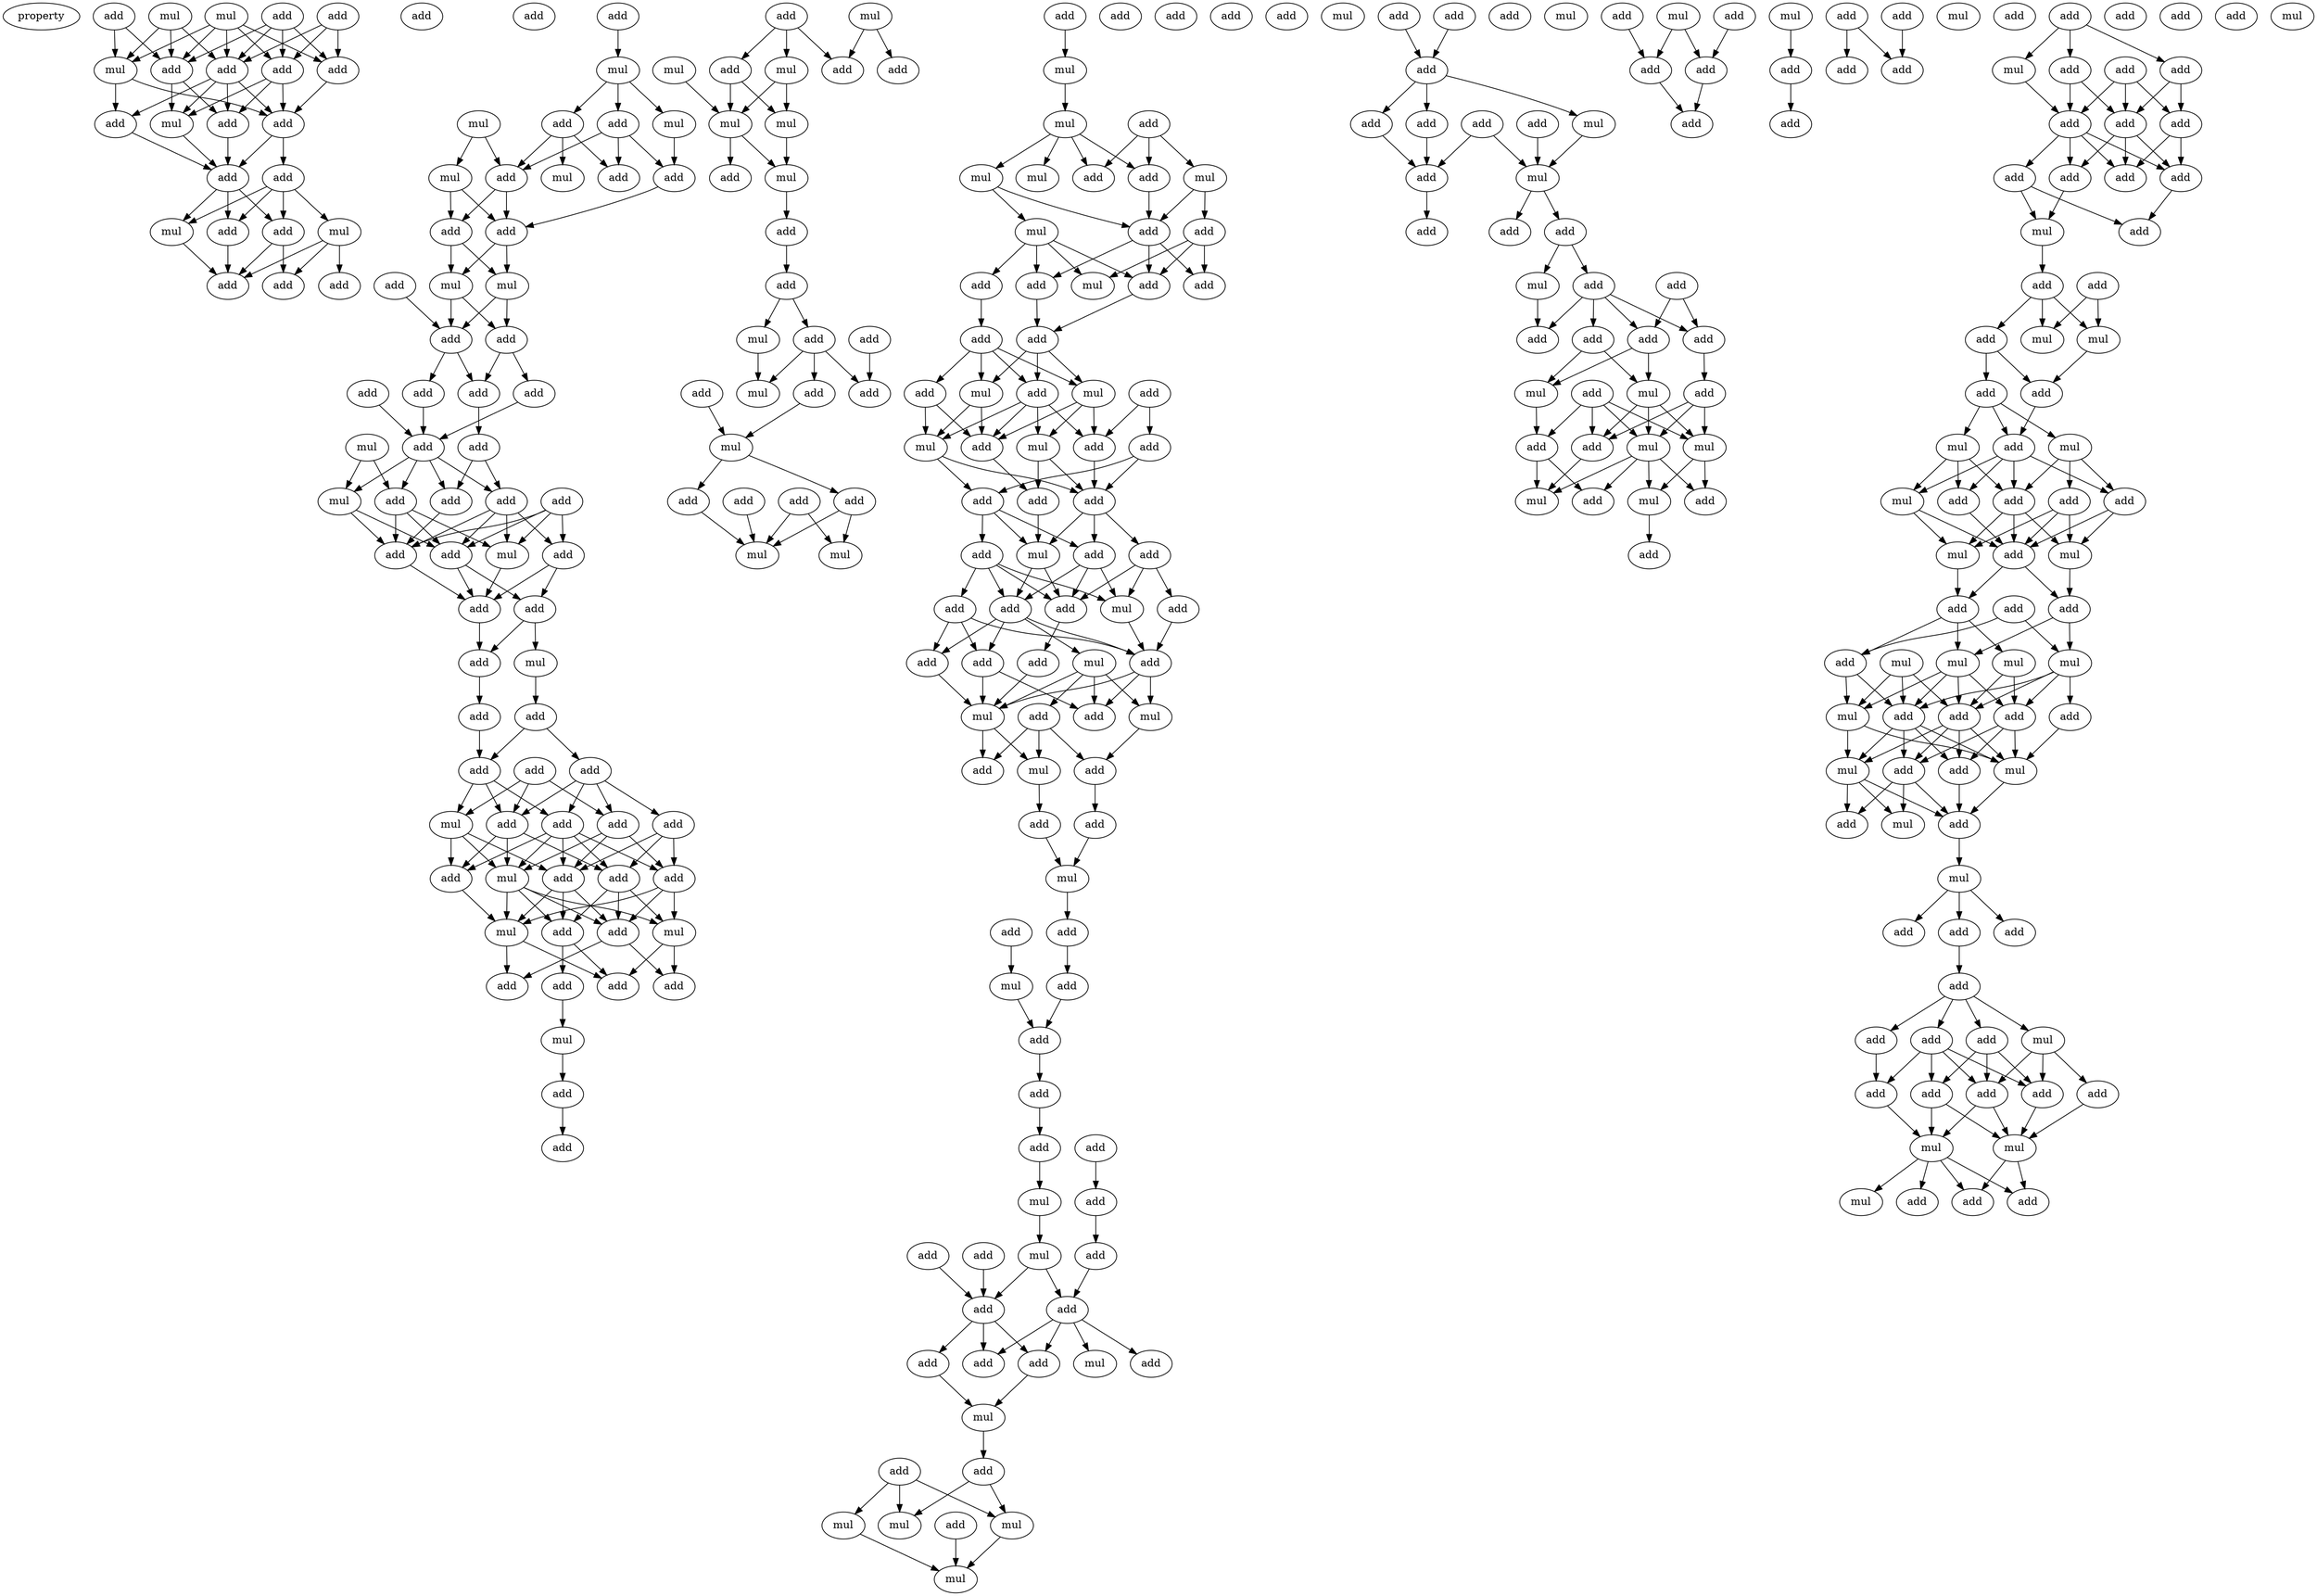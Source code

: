 digraph {
    node [fontcolor=black]
    property [mul=2,lf=1.7]
    0 [ label = add ];
    1 [ label = add ];
    2 [ label = add ];
    3 [ label = mul ];
    4 [ label = mul ];
    5 [ label = add ];
    6 [ label = add ];
    7 [ label = mul ];
    8 [ label = add ];
    9 [ label = add ];
    10 [ label = add ];
    11 [ label = mul ];
    12 [ label = add ];
    13 [ label = add ];
    14 [ label = add ];
    15 [ label = add ];
    16 [ label = add ];
    17 [ label = mul ];
    18 [ label = mul ];
    19 [ label = add ];
    20 [ label = add ];
    21 [ label = add ];
    22 [ label = add ];
    23 [ label = add ];
    24 [ label = add ];
    25 [ label = add ];
    26 [ label = mul ];
    27 [ label = add ];
    28 [ label = mul ];
    29 [ label = add ];
    30 [ label = mul ];
    31 [ label = add ];
    32 [ label = add ];
    33 [ label = mul ];
    34 [ label = mul ];
    35 [ label = add ];
    36 [ label = add ];
    37 [ label = add ];
    38 [ label = add ];
    39 [ label = mul ];
    40 [ label = mul ];
    41 [ label = add ];
    42 [ label = add ];
    43 [ label = add ];
    44 [ label = add ];
    45 [ label = add ];
    46 [ label = add ];
    47 [ label = add ];
    48 [ label = mul ];
    49 [ label = add ];
    50 [ label = add ];
    51 [ label = add ];
    52 [ label = add ];
    53 [ label = add ];
    54 [ label = mul ];
    55 [ label = add ];
    56 [ label = mul ];
    57 [ label = add ];
    58 [ label = add ];
    59 [ label = add ];
    60 [ label = add ];
    61 [ label = add ];
    62 [ label = mul ];
    63 [ label = add ];
    64 [ label = add ];
    65 [ label = add ];
    66 [ label = add ];
    67 [ label = add ];
    68 [ label = add ];
    69 [ label = add ];
    70 [ label = add ];
    71 [ label = mul ];
    72 [ label = add ];
    73 [ label = mul ];
    74 [ label = add ];
    75 [ label = add ];
    76 [ label = add ];
    77 [ label = add ];
    78 [ label = add ];
    79 [ label = mul ];
    80 [ label = add ];
    81 [ label = mul ];
    82 [ label = add ];
    83 [ label = add ];
    84 [ label = add ];
    85 [ label = add ];
    86 [ label = mul ];
    87 [ label = add ];
    88 [ label = add ];
    89 [ label = mul ];
    90 [ label = add ];
    91 [ label = add ];
    92 [ label = add ];
    93 [ label = mul ];
    94 [ label = mul ];
    95 [ label = add ];
    96 [ label = mul ];
    97 [ label = mul ];
    98 [ label = add ];
    99 [ label = mul ];
    100 [ label = add ];
    101 [ label = add ];
    102 [ label = add ];
    103 [ label = mul ];
    104 [ label = add ];
    105 [ label = add ];
    106 [ label = add ];
    107 [ label = mul ];
    108 [ label = add ];
    109 [ label = mul ];
    110 [ label = add ];
    111 [ label = add ];
    112 [ label = add ];
    113 [ label = add ];
    114 [ label = mul ];
    115 [ label = add ];
    116 [ label = mul ];
    117 [ label = mul ];
    118 [ label = mul ];
    119 [ label = add ];
    120 [ label = mul ];
    121 [ label = mul ];
    122 [ label = mul ];
    123 [ label = add ];
    124 [ label = add ];
    125 [ label = mul ];
    126 [ label = add ];
    127 [ label = add ];
    128 [ label = add ];
    129 [ label = mul ];
    130 [ label = add ];
    131 [ label = add ];
    132 [ label = add ];
    133 [ label = add ];
    134 [ label = add ];
    135 [ label = mul ];
    136 [ label = add ];
    137 [ label = add ];
    138 [ label = add ];
    139 [ label = mul ];
    140 [ label = add ];
    141 [ label = mul ];
    142 [ label = add ];
    143 [ label = mul ];
    144 [ label = add ];
    145 [ label = add ];
    146 [ label = add ];
    147 [ label = add ];
    148 [ label = add ];
    149 [ label = add ];
    150 [ label = add ];
    151 [ label = mul ];
    152 [ label = mul ];
    153 [ label = add ];
    154 [ label = add ];
    155 [ label = add ];
    156 [ label = add ];
    157 [ label = add ];
    158 [ label = add ];
    159 [ label = mul ];
    160 [ label = add ];
    161 [ label = add ];
    162 [ label = add ];
    163 [ label = mul ];
    164 [ label = mul ];
    165 [ label = add ];
    166 [ label = add ];
    167 [ label = mul ];
    168 [ label = add ];
    169 [ label = add ];
    170 [ label = add ];
    171 [ label = add ];
    172 [ label = mul ];
    173 [ label = add ];
    174 [ label = add ];
    175 [ label = add ];
    176 [ label = add ];
    177 [ label = mul ];
    178 [ label = add ];
    179 [ label = add ];
    180 [ label = add ];
    181 [ label = add ];
    182 [ label = add ];
    183 [ label = add ];
    184 [ label = add ];
    185 [ label = mul ];
    186 [ label = add ];
    187 [ label = add ];
    188 [ label = mul ];
    189 [ label = add ];
    190 [ label = add ];
    191 [ label = add ];
    192 [ label = add ];
    193 [ label = mul ];
    194 [ label = add ];
    195 [ label = add ];
    196 [ label = add ];
    197 [ label = mul ];
    198 [ label = add ];
    199 [ label = add ];
    200 [ label = mul ];
    201 [ label = add ];
    202 [ label = mul ];
    203 [ label = mul ];
    204 [ label = mul ];
    205 [ label = mul ];
    206 [ label = add ];
    207 [ label = add ];
    208 [ label = add ];
    209 [ label = add ];
    210 [ label = add ];
    211 [ label = mul ];
    212 [ label = add ];
    213 [ label = add ];
    214 [ label = mul ];
    215 [ label = add ];
    216 [ label = add ];
    217 [ label = add ];
    218 [ label = add ];
    219 [ label = add ];
    220 [ label = add ];
    221 [ label = add ];
    222 [ label = mul ];
    223 [ label = add ];
    224 [ label = add ];
    225 [ label = add ];
    226 [ label = add ];
    227 [ label = mul ];
    228 [ label = mul ];
    229 [ label = add ];
    230 [ label = add ];
    231 [ label = mul ];
    232 [ label = mul ];
    233 [ label = add ];
    234 [ label = add ];
    235 [ label = add ];
    236 [ label = mul ];
    237 [ label = mul ];
    238 [ label = add ];
    239 [ label = add ];
    240 [ label = mul ];
    241 [ label = add ];
    242 [ label = mul ];
    243 [ label = add ];
    244 [ label = add ];
    245 [ label = add ];
    246 [ label = add ];
    247 [ label = mul ];
    248 [ label = add ];
    249 [ label = add ];
    250 [ label = add ];
    251 [ label = mul ];
    252 [ label = add ];
    253 [ label = add ];
    254 [ label = add ];
    255 [ label = add ];
    256 [ label = add ];
    257 [ label = mul ];
    258 [ label = add ];
    259 [ label = add ];
    260 [ label = add ];
    261 [ label = add ];
    262 [ label = add ];
    263 [ label = add ];
    264 [ label = add ];
    265 [ label = add ];
    266 [ label = add ];
    267 [ label = add ];
    268 [ label = add ];
    269 [ label = add ];
    270 [ label = mul ];
    271 [ label = add ];
    272 [ label = add ];
    273 [ label = add ];
    274 [ label = mul ];
    275 [ label = mul ];
    276 [ label = add ];
    277 [ label = add ];
    278 [ label = add ];
    279 [ label = mul ];
    280 [ label = add ];
    281 [ label = mul ];
    282 [ label = add ];
    283 [ label = mul ];
    284 [ label = add ];
    285 [ label = add ];
    286 [ label = add ];
    287 [ label = add ];
    288 [ label = mul ];
    289 [ label = mul ];
    290 [ label = add ];
    291 [ label = add ];
    292 [ label = add ];
    293 [ label = mul ];
    294 [ label = mul ];
    295 [ label = mul ];
    296 [ label = mul ];
    297 [ label = add ];
    298 [ label = add ];
    299 [ label = add ];
    300 [ label = mul ];
    301 [ label = add ];
    302 [ label = add ];
    303 [ label = mul ];
    304 [ label = add ];
    305 [ label = add ];
    306 [ label = mul ];
    307 [ label = add ];
    308 [ label = mul ];
    309 [ label = add ];
    310 [ label = mul ];
    311 [ label = add ];
    312 [ label = mul ];
    313 [ label = add ];
    314 [ label = add ];
    315 [ label = add ];
    316 [ label = add ];
    317 [ label = mul ];
    318 [ label = add ];
    319 [ label = add ];
    320 [ label = add ];
    321 [ label = add ];
    322 [ label = add ];
    323 [ label = add ];
    324 [ label = add ];
    325 [ label = add ];
    326 [ label = mul ];
    327 [ label = mul ];
    328 [ label = add ];
    329 [ label = add ];
    330 [ label = mul ];
    331 [ label = add ];
    0 -> 5 [ name = 0 ];
    0 -> 6 [ name = 1 ];
    0 -> 8 [ name = 2 ];
    0 -> 9 [ name = 3 ];
    1 -> 5 [ name = 4 ];
    1 -> 6 [ name = 5 ];
    1 -> 9 [ name = 6 ];
    2 -> 7 [ name = 7 ];
    2 -> 8 [ name = 8 ];
    3 -> 5 [ name = 9 ];
    3 -> 6 [ name = 10 ];
    3 -> 7 [ name = 11 ];
    3 -> 8 [ name = 12 ];
    3 -> 9 [ name = 13 ];
    4 -> 7 [ name = 14 ];
    4 -> 8 [ name = 15 ];
    4 -> 9 [ name = 16 ];
    5 -> 10 [ name = 17 ];
    5 -> 11 [ name = 18 ];
    5 -> 12 [ name = 19 ];
    6 -> 12 [ name = 20 ];
    7 -> 12 [ name = 21 ];
    7 -> 13 [ name = 22 ];
    8 -> 10 [ name = 23 ];
    8 -> 11 [ name = 24 ];
    9 -> 10 [ name = 25 ];
    9 -> 11 [ name = 26 ];
    9 -> 12 [ name = 27 ];
    9 -> 13 [ name = 28 ];
    10 -> 16 [ name = 29 ];
    11 -> 16 [ name = 30 ];
    12 -> 15 [ name = 31 ];
    12 -> 16 [ name = 32 ];
    13 -> 16 [ name = 33 ];
    15 -> 17 [ name = 34 ];
    15 -> 18 [ name = 35 ];
    15 -> 19 [ name = 36 ];
    15 -> 20 [ name = 37 ];
    16 -> 18 [ name = 38 ];
    16 -> 19 [ name = 39 ];
    16 -> 20 [ name = 40 ];
    17 -> 22 [ name = 41 ];
    17 -> 23 [ name = 42 ];
    17 -> 24 [ name = 43 ];
    18 -> 22 [ name = 44 ];
    19 -> 22 [ name = 45 ];
    19 -> 23 [ name = 46 ];
    20 -> 22 [ name = 47 ];
    25 -> 26 [ name = 48 ];
    26 -> 27 [ name = 49 ];
    26 -> 29 [ name = 50 ];
    26 -> 30 [ name = 51 ];
    27 -> 31 [ name = 52 ];
    27 -> 32 [ name = 53 ];
    27 -> 35 [ name = 54 ];
    28 -> 31 [ name = 55 ];
    28 -> 33 [ name = 56 ];
    29 -> 31 [ name = 57 ];
    29 -> 32 [ name = 58 ];
    29 -> 34 [ name = 59 ];
    30 -> 35 [ name = 60 ];
    31 -> 36 [ name = 61 ];
    31 -> 37 [ name = 62 ];
    33 -> 36 [ name = 63 ];
    33 -> 37 [ name = 64 ];
    35 -> 37 [ name = 65 ];
    36 -> 39 [ name = 66 ];
    36 -> 40 [ name = 67 ];
    37 -> 39 [ name = 68 ];
    37 -> 40 [ name = 69 ];
    38 -> 41 [ name = 70 ];
    39 -> 41 [ name = 71 ];
    39 -> 42 [ name = 72 ];
    40 -> 41 [ name = 73 ];
    40 -> 42 [ name = 74 ];
    41 -> 43 [ name = 75 ];
    41 -> 44 [ name = 76 ];
    42 -> 44 [ name = 77 ];
    42 -> 46 [ name = 78 ];
    43 -> 49 [ name = 79 ];
    44 -> 47 [ name = 80 ];
    45 -> 49 [ name = 81 ];
    46 -> 49 [ name = 82 ];
    47 -> 51 [ name = 83 ];
    47 -> 53 [ name = 84 ];
    48 -> 50 [ name = 85 ];
    48 -> 54 [ name = 86 ];
    49 -> 50 [ name = 87 ];
    49 -> 51 [ name = 88 ];
    49 -> 53 [ name = 89 ];
    49 -> 54 [ name = 90 ];
    50 -> 55 [ name = 91 ];
    50 -> 56 [ name = 92 ];
    50 -> 58 [ name = 93 ];
    51 -> 55 [ name = 94 ];
    51 -> 56 [ name = 95 ];
    51 -> 57 [ name = 96 ];
    51 -> 58 [ name = 97 ];
    52 -> 55 [ name = 98 ];
    52 -> 56 [ name = 99 ];
    52 -> 57 [ name = 100 ];
    52 -> 58 [ name = 101 ];
    53 -> 55 [ name = 102 ];
    54 -> 55 [ name = 103 ];
    54 -> 58 [ name = 104 ];
    55 -> 59 [ name = 105 ];
    56 -> 59 [ name = 106 ];
    57 -> 59 [ name = 107 ];
    57 -> 60 [ name = 108 ];
    58 -> 59 [ name = 109 ];
    58 -> 60 [ name = 110 ];
    59 -> 61 [ name = 111 ];
    60 -> 61 [ name = 112 ];
    60 -> 62 [ name = 113 ];
    61 -> 63 [ name = 114 ];
    62 -> 64 [ name = 115 ];
    63 -> 65 [ name = 116 ];
    64 -> 65 [ name = 117 ];
    64 -> 66 [ name = 118 ];
    65 -> 69 [ name = 119 ];
    65 -> 71 [ name = 120 ];
    65 -> 72 [ name = 121 ];
    66 -> 68 [ name = 122 ];
    66 -> 69 [ name = 123 ];
    66 -> 70 [ name = 124 ];
    66 -> 72 [ name = 125 ];
    67 -> 68 [ name = 126 ];
    67 -> 69 [ name = 127 ];
    67 -> 71 [ name = 128 ];
    68 -> 73 [ name = 129 ];
    68 -> 75 [ name = 130 ];
    68 -> 77 [ name = 131 ];
    69 -> 73 [ name = 132 ];
    69 -> 74 [ name = 133 ];
    69 -> 76 [ name = 134 ];
    70 -> 75 [ name = 135 ];
    70 -> 76 [ name = 136 ];
    70 -> 77 [ name = 137 ];
    71 -> 73 [ name = 138 ];
    71 -> 74 [ name = 139 ];
    71 -> 75 [ name = 140 ];
    72 -> 73 [ name = 141 ];
    72 -> 74 [ name = 142 ];
    72 -> 75 [ name = 143 ];
    72 -> 76 [ name = 144 ];
    72 -> 77 [ name = 145 ];
    73 -> 78 [ name = 146 ];
    73 -> 79 [ name = 147 ];
    73 -> 80 [ name = 148 ];
    73 -> 81 [ name = 149 ];
    74 -> 81 [ name = 150 ];
    75 -> 78 [ name = 151 ];
    75 -> 80 [ name = 152 ];
    75 -> 81 [ name = 153 ];
    76 -> 78 [ name = 154 ];
    76 -> 79 [ name = 155 ];
    76 -> 80 [ name = 156 ];
    77 -> 79 [ name = 157 ];
    77 -> 80 [ name = 158 ];
    77 -> 81 [ name = 159 ];
    78 -> 82 [ name = 160 ];
    78 -> 85 [ name = 161 ];
    79 -> 83 [ name = 162 ];
    79 -> 85 [ name = 163 ];
    80 -> 83 [ name = 164 ];
    80 -> 84 [ name = 165 ];
    81 -> 84 [ name = 166 ];
    81 -> 85 [ name = 167 ];
    82 -> 86 [ name = 168 ];
    86 -> 87 [ name = 169 ];
    87 -> 88 [ name = 170 ];
    89 -> 91 [ name = 171 ];
    89 -> 92 [ name = 172 ];
    90 -> 91 [ name = 173 ];
    90 -> 94 [ name = 174 ];
    90 -> 95 [ name = 175 ];
    93 -> 96 [ name = 176 ];
    94 -> 96 [ name = 177 ];
    94 -> 97 [ name = 178 ];
    95 -> 96 [ name = 179 ];
    95 -> 97 [ name = 180 ];
    96 -> 98 [ name = 181 ];
    96 -> 99 [ name = 182 ];
    97 -> 99 [ name = 183 ];
    99 -> 100 [ name = 184 ];
    100 -> 101 [ name = 185 ];
    101 -> 102 [ name = 186 ];
    101 -> 103 [ name = 187 ];
    102 -> 106 [ name = 188 ];
    102 -> 107 [ name = 189 ];
    102 -> 108 [ name = 190 ];
    103 -> 107 [ name = 191 ];
    104 -> 108 [ name = 192 ];
    105 -> 109 [ name = 193 ];
    106 -> 109 [ name = 194 ];
    109 -> 110 [ name = 195 ];
    109 -> 112 [ name = 196 ];
    110 -> 116 [ name = 197 ];
    111 -> 114 [ name = 198 ];
    111 -> 116 [ name = 199 ];
    112 -> 114 [ name = 200 ];
    112 -> 116 [ name = 201 ];
    113 -> 116 [ name = 202 ];
    115 -> 117 [ name = 203 ];
    117 -> 118 [ name = 204 ];
    118 -> 120 [ name = 205 ];
    118 -> 122 [ name = 206 ];
    118 -> 123 [ name = 207 ];
    118 -> 124 [ name = 208 ];
    119 -> 121 [ name = 209 ];
    119 -> 123 [ name = 210 ];
    119 -> 124 [ name = 211 ];
    121 -> 126 [ name = 212 ];
    121 -> 127 [ name = 213 ];
    122 -> 125 [ name = 214 ];
    122 -> 126 [ name = 215 ];
    124 -> 126 [ name = 216 ];
    125 -> 128 [ name = 217 ];
    125 -> 129 [ name = 218 ];
    125 -> 130 [ name = 219 ];
    125 -> 132 [ name = 220 ];
    126 -> 128 [ name = 221 ];
    126 -> 130 [ name = 222 ];
    126 -> 131 [ name = 223 ];
    127 -> 129 [ name = 224 ];
    127 -> 130 [ name = 225 ];
    127 -> 131 [ name = 226 ];
    128 -> 134 [ name = 227 ];
    130 -> 134 [ name = 228 ];
    132 -> 133 [ name = 229 ];
    133 -> 135 [ name = 230 ];
    133 -> 137 [ name = 231 ];
    133 -> 138 [ name = 232 ];
    133 -> 139 [ name = 233 ];
    134 -> 135 [ name = 234 ];
    134 -> 138 [ name = 235 ];
    134 -> 139 [ name = 236 ];
    135 -> 142 [ name = 237 ];
    135 -> 143 [ name = 238 ];
    135 -> 144 [ name = 239 ];
    136 -> 140 [ name = 240 ];
    136 -> 142 [ name = 241 ];
    137 -> 141 [ name = 242 ];
    137 -> 144 [ name = 243 ];
    138 -> 141 [ name = 244 ];
    138 -> 142 [ name = 245 ];
    138 -> 143 [ name = 246 ];
    138 -> 144 [ name = 247 ];
    139 -> 141 [ name = 248 ];
    139 -> 144 [ name = 249 ];
    140 -> 145 [ name = 250 ];
    140 -> 147 [ name = 251 ];
    141 -> 145 [ name = 252 ];
    141 -> 147 [ name = 253 ];
    142 -> 147 [ name = 254 ];
    143 -> 146 [ name = 255 ];
    143 -> 147 [ name = 256 ];
    144 -> 146 [ name = 257 ];
    145 -> 148 [ name = 258 ];
    145 -> 149 [ name = 259 ];
    145 -> 151 [ name = 260 ];
    146 -> 151 [ name = 261 ];
    147 -> 148 [ name = 262 ];
    147 -> 150 [ name = 263 ];
    147 -> 151 [ name = 264 ];
    148 -> 152 [ name = 265 ];
    148 -> 154 [ name = 266 ];
    148 -> 156 [ name = 267 ];
    149 -> 152 [ name = 268 ];
    149 -> 154 [ name = 269 ];
    149 -> 155 [ name = 270 ];
    149 -> 156 [ name = 271 ];
    150 -> 152 [ name = 272 ];
    150 -> 153 [ name = 273 ];
    150 -> 154 [ name = 274 ];
    151 -> 154 [ name = 275 ];
    151 -> 156 [ name = 276 ];
    152 -> 161 [ name = 277 ];
    153 -> 161 [ name = 278 ];
    154 -> 157 [ name = 279 ];
    155 -> 158 [ name = 280 ];
    155 -> 160 [ name = 281 ];
    155 -> 161 [ name = 282 ];
    156 -> 158 [ name = 283 ];
    156 -> 159 [ name = 284 ];
    156 -> 160 [ name = 285 ];
    156 -> 161 [ name = 286 ];
    157 -> 164 [ name = 287 ];
    158 -> 162 [ name = 288 ];
    158 -> 164 [ name = 289 ];
    159 -> 162 [ name = 290 ];
    159 -> 163 [ name = 291 ];
    159 -> 164 [ name = 292 ];
    159 -> 165 [ name = 293 ];
    160 -> 164 [ name = 294 ];
    161 -> 162 [ name = 295 ];
    161 -> 163 [ name = 296 ];
    161 -> 164 [ name = 297 ];
    163 -> 168 [ name = 298 ];
    164 -> 167 [ name = 299 ];
    164 -> 169 [ name = 300 ];
    165 -> 167 [ name = 301 ];
    165 -> 168 [ name = 302 ];
    165 -> 169 [ name = 303 ];
    167 -> 171 [ name = 304 ];
    168 -> 170 [ name = 305 ];
    170 -> 172 [ name = 306 ];
    171 -> 172 [ name = 307 ];
    172 -> 176 [ name = 308 ];
    173 -> 177 [ name = 309 ];
    176 -> 178 [ name = 310 ];
    177 -> 179 [ name = 311 ];
    178 -> 179 [ name = 312 ];
    179 -> 180 [ name = 313 ];
    180 -> 183 [ name = 314 ];
    182 -> 184 [ name = 315 ];
    183 -> 185 [ name = 316 ];
    184 -> 189 [ name = 317 ];
    185 -> 188 [ name = 318 ];
    186 -> 190 [ name = 319 ];
    187 -> 190 [ name = 320 ];
    188 -> 190 [ name = 321 ];
    188 -> 191 [ name = 322 ];
    189 -> 191 [ name = 323 ];
    190 -> 194 [ name = 324 ];
    190 -> 195 [ name = 325 ];
    190 -> 196 [ name = 326 ];
    191 -> 192 [ name = 327 ];
    191 -> 193 [ name = 328 ];
    191 -> 194 [ name = 329 ];
    191 -> 196 [ name = 330 ];
    195 -> 197 [ name = 331 ];
    196 -> 197 [ name = 332 ];
    197 -> 198 [ name = 333 ];
    198 -> 202 [ name = 334 ];
    198 -> 203 [ name = 335 ];
    199 -> 200 [ name = 336 ];
    199 -> 202 [ name = 337 ];
    199 -> 203 [ name = 338 ];
    200 -> 204 [ name = 339 ];
    201 -> 204 [ name = 340 ];
    203 -> 204 [ name = 341 ];
    206 -> 208 [ name = 342 ];
    207 -> 208 [ name = 343 ];
    208 -> 210 [ name = 344 ];
    208 -> 211 [ name = 345 ];
    208 -> 212 [ name = 346 ];
    209 -> 214 [ name = 347 ];
    209 -> 215 [ name = 348 ];
    210 -> 215 [ name = 349 ];
    211 -> 214 [ name = 350 ];
    212 -> 215 [ name = 351 ];
    213 -> 214 [ name = 352 ];
    214 -> 217 [ name = 353 ];
    214 -> 218 [ name = 354 ];
    215 -> 216 [ name = 355 ];
    217 -> 220 [ name = 356 ];
    217 -> 222 [ name = 357 ];
    219 -> 224 [ name = 358 ];
    219 -> 226 [ name = 359 ];
    220 -> 223 [ name = 360 ];
    220 -> 224 [ name = 361 ];
    220 -> 225 [ name = 362 ];
    220 -> 226 [ name = 363 ];
    222 -> 223 [ name = 364 ];
    224 -> 227 [ name = 365 ];
    224 -> 228 [ name = 366 ];
    225 -> 227 [ name = 367 ];
    225 -> 228 [ name = 368 ];
    226 -> 230 [ name = 369 ];
    227 -> 231 [ name = 370 ];
    227 -> 232 [ name = 371 ];
    227 -> 233 [ name = 372 ];
    228 -> 234 [ name = 373 ];
    229 -> 231 [ name = 374 ];
    229 -> 232 [ name = 375 ];
    229 -> 233 [ name = 376 ];
    229 -> 234 [ name = 377 ];
    230 -> 231 [ name = 378 ];
    230 -> 232 [ name = 379 ];
    230 -> 233 [ name = 380 ];
    231 -> 235 [ name = 381 ];
    231 -> 236 [ name = 382 ];
    232 -> 235 [ name = 383 ];
    232 -> 236 [ name = 384 ];
    232 -> 237 [ name = 385 ];
    232 -> 238 [ name = 386 ];
    233 -> 237 [ name = 387 ];
    234 -> 237 [ name = 388 ];
    234 -> 238 [ name = 389 ];
    236 -> 239 [ name = 390 ];
    241 -> 244 [ name = 391 ];
    242 -> 244 [ name = 392 ];
    242 -> 245 [ name = 393 ];
    243 -> 245 [ name = 394 ];
    244 -> 246 [ name = 395 ];
    245 -> 246 [ name = 396 ];
    247 -> 248 [ name = 397 ];
    248 -> 252 [ name = 398 ];
    249 -> 253 [ name = 399 ];
    249 -> 254 [ name = 400 ];
    250 -> 254 [ name = 401 ];
    256 -> 257 [ name = 402 ];
    256 -> 259 [ name = 403 ];
    256 -> 260 [ name = 404 ];
    257 -> 261 [ name = 405 ];
    258 -> 261 [ name = 406 ];
    258 -> 262 [ name = 407 ];
    258 -> 263 [ name = 408 ];
    259 -> 261 [ name = 409 ];
    259 -> 262 [ name = 410 ];
    260 -> 262 [ name = 411 ];
    260 -> 263 [ name = 412 ];
    261 -> 264 [ name = 413 ];
    261 -> 265 [ name = 414 ];
    261 -> 267 [ name = 415 ];
    261 -> 268 [ name = 416 ];
    262 -> 265 [ name = 417 ];
    262 -> 267 [ name = 418 ];
    262 -> 268 [ name = 419 ];
    263 -> 267 [ name = 420 ];
    263 -> 268 [ name = 421 ];
    264 -> 269 [ name = 422 ];
    264 -> 270 [ name = 423 ];
    265 -> 270 [ name = 424 ];
    267 -> 269 [ name = 425 ];
    270 -> 272 [ name = 426 ];
    271 -> 274 [ name = 427 ];
    271 -> 275 [ name = 428 ];
    272 -> 273 [ name = 429 ];
    272 -> 274 [ name = 430 ];
    272 -> 275 [ name = 431 ];
    273 -> 277 [ name = 432 ];
    273 -> 278 [ name = 433 ];
    274 -> 277 [ name = 434 ];
    277 -> 280 [ name = 435 ];
    278 -> 279 [ name = 436 ];
    278 -> 280 [ name = 437 ];
    278 -> 281 [ name = 438 ];
    279 -> 282 [ name = 439 ];
    279 -> 283 [ name = 440 ];
    279 -> 284 [ name = 441 ];
    280 -> 282 [ name = 442 ];
    280 -> 283 [ name = 443 ];
    280 -> 284 [ name = 444 ];
    280 -> 285 [ name = 445 ];
    281 -> 284 [ name = 446 ];
    281 -> 285 [ name = 447 ];
    281 -> 286 [ name = 448 ];
    282 -> 287 [ name = 449 ];
    283 -> 287 [ name = 450 ];
    283 -> 289 [ name = 451 ];
    284 -> 287 [ name = 452 ];
    284 -> 288 [ name = 453 ];
    284 -> 289 [ name = 454 ];
    285 -> 287 [ name = 455 ];
    285 -> 288 [ name = 456 ];
    286 -> 287 [ name = 457 ];
    286 -> 288 [ name = 458 ];
    286 -> 289 [ name = 459 ];
    287 -> 290 [ name = 460 ];
    287 -> 292 [ name = 461 ];
    288 -> 290 [ name = 462 ];
    289 -> 292 [ name = 463 ];
    290 -> 294 [ name = 464 ];
    290 -> 296 [ name = 465 ];
    291 -> 294 [ name = 466 ];
    291 -> 297 [ name = 467 ];
    292 -> 293 [ name = 468 ];
    292 -> 296 [ name = 469 ];
    292 -> 297 [ name = 470 ];
    293 -> 298 [ name = 471 ];
    293 -> 302 [ name = 472 ];
    294 -> 298 [ name = 473 ];
    294 -> 299 [ name = 474 ];
    294 -> 301 [ name = 475 ];
    294 -> 302 [ name = 476 ];
    295 -> 298 [ name = 477 ];
    295 -> 299 [ name = 478 ];
    295 -> 300 [ name = 479 ];
    296 -> 298 [ name = 480 ];
    296 -> 299 [ name = 481 ];
    296 -> 300 [ name = 482 ];
    296 -> 302 [ name = 483 ];
    297 -> 299 [ name = 484 ];
    297 -> 300 [ name = 485 ];
    298 -> 303 [ name = 486 ];
    298 -> 304 [ name = 487 ];
    298 -> 305 [ name = 488 ];
    298 -> 306 [ name = 489 ];
    299 -> 303 [ name = 490 ];
    299 -> 304 [ name = 491 ];
    299 -> 305 [ name = 492 ];
    299 -> 306 [ name = 493 ];
    300 -> 303 [ name = 494 ];
    300 -> 306 [ name = 495 ];
    301 -> 303 [ name = 496 ];
    302 -> 303 [ name = 497 ];
    302 -> 304 [ name = 498 ];
    302 -> 305 [ name = 499 ];
    303 -> 309 [ name = 500 ];
    304 -> 309 [ name = 501 ];
    305 -> 307 [ name = 502 ];
    305 -> 308 [ name = 503 ];
    305 -> 309 [ name = 504 ];
    306 -> 307 [ name = 505 ];
    306 -> 308 [ name = 506 ];
    306 -> 309 [ name = 507 ];
    309 -> 310 [ name = 508 ];
    310 -> 313 [ name = 509 ];
    310 -> 314 [ name = 510 ];
    310 -> 315 [ name = 511 ];
    314 -> 316 [ name = 512 ];
    316 -> 317 [ name = 513 ];
    316 -> 318 [ name = 514 ];
    316 -> 319 [ name = 515 ];
    316 -> 320 [ name = 516 ];
    317 -> 322 [ name = 517 ];
    317 -> 323 [ name = 518 ];
    317 -> 324 [ name = 519 ];
    318 -> 321 [ name = 520 ];
    318 -> 322 [ name = 521 ];
    318 -> 323 [ name = 522 ];
    319 -> 321 [ name = 523 ];
    319 -> 322 [ name = 524 ];
    319 -> 323 [ name = 525 ];
    319 -> 325 [ name = 526 ];
    320 -> 325 [ name = 527 ];
    321 -> 326 [ name = 528 ];
    321 -> 327 [ name = 529 ];
    322 -> 327 [ name = 530 ];
    323 -> 326 [ name = 531 ];
    323 -> 327 [ name = 532 ];
    324 -> 327 [ name = 533 ];
    325 -> 326 [ name = 534 ];
    326 -> 328 [ name = 535 ];
    326 -> 329 [ name = 536 ];
    326 -> 330 [ name = 537 ];
    326 -> 331 [ name = 538 ];
    327 -> 328 [ name = 539 ];
    327 -> 329 [ name = 540 ];
}
